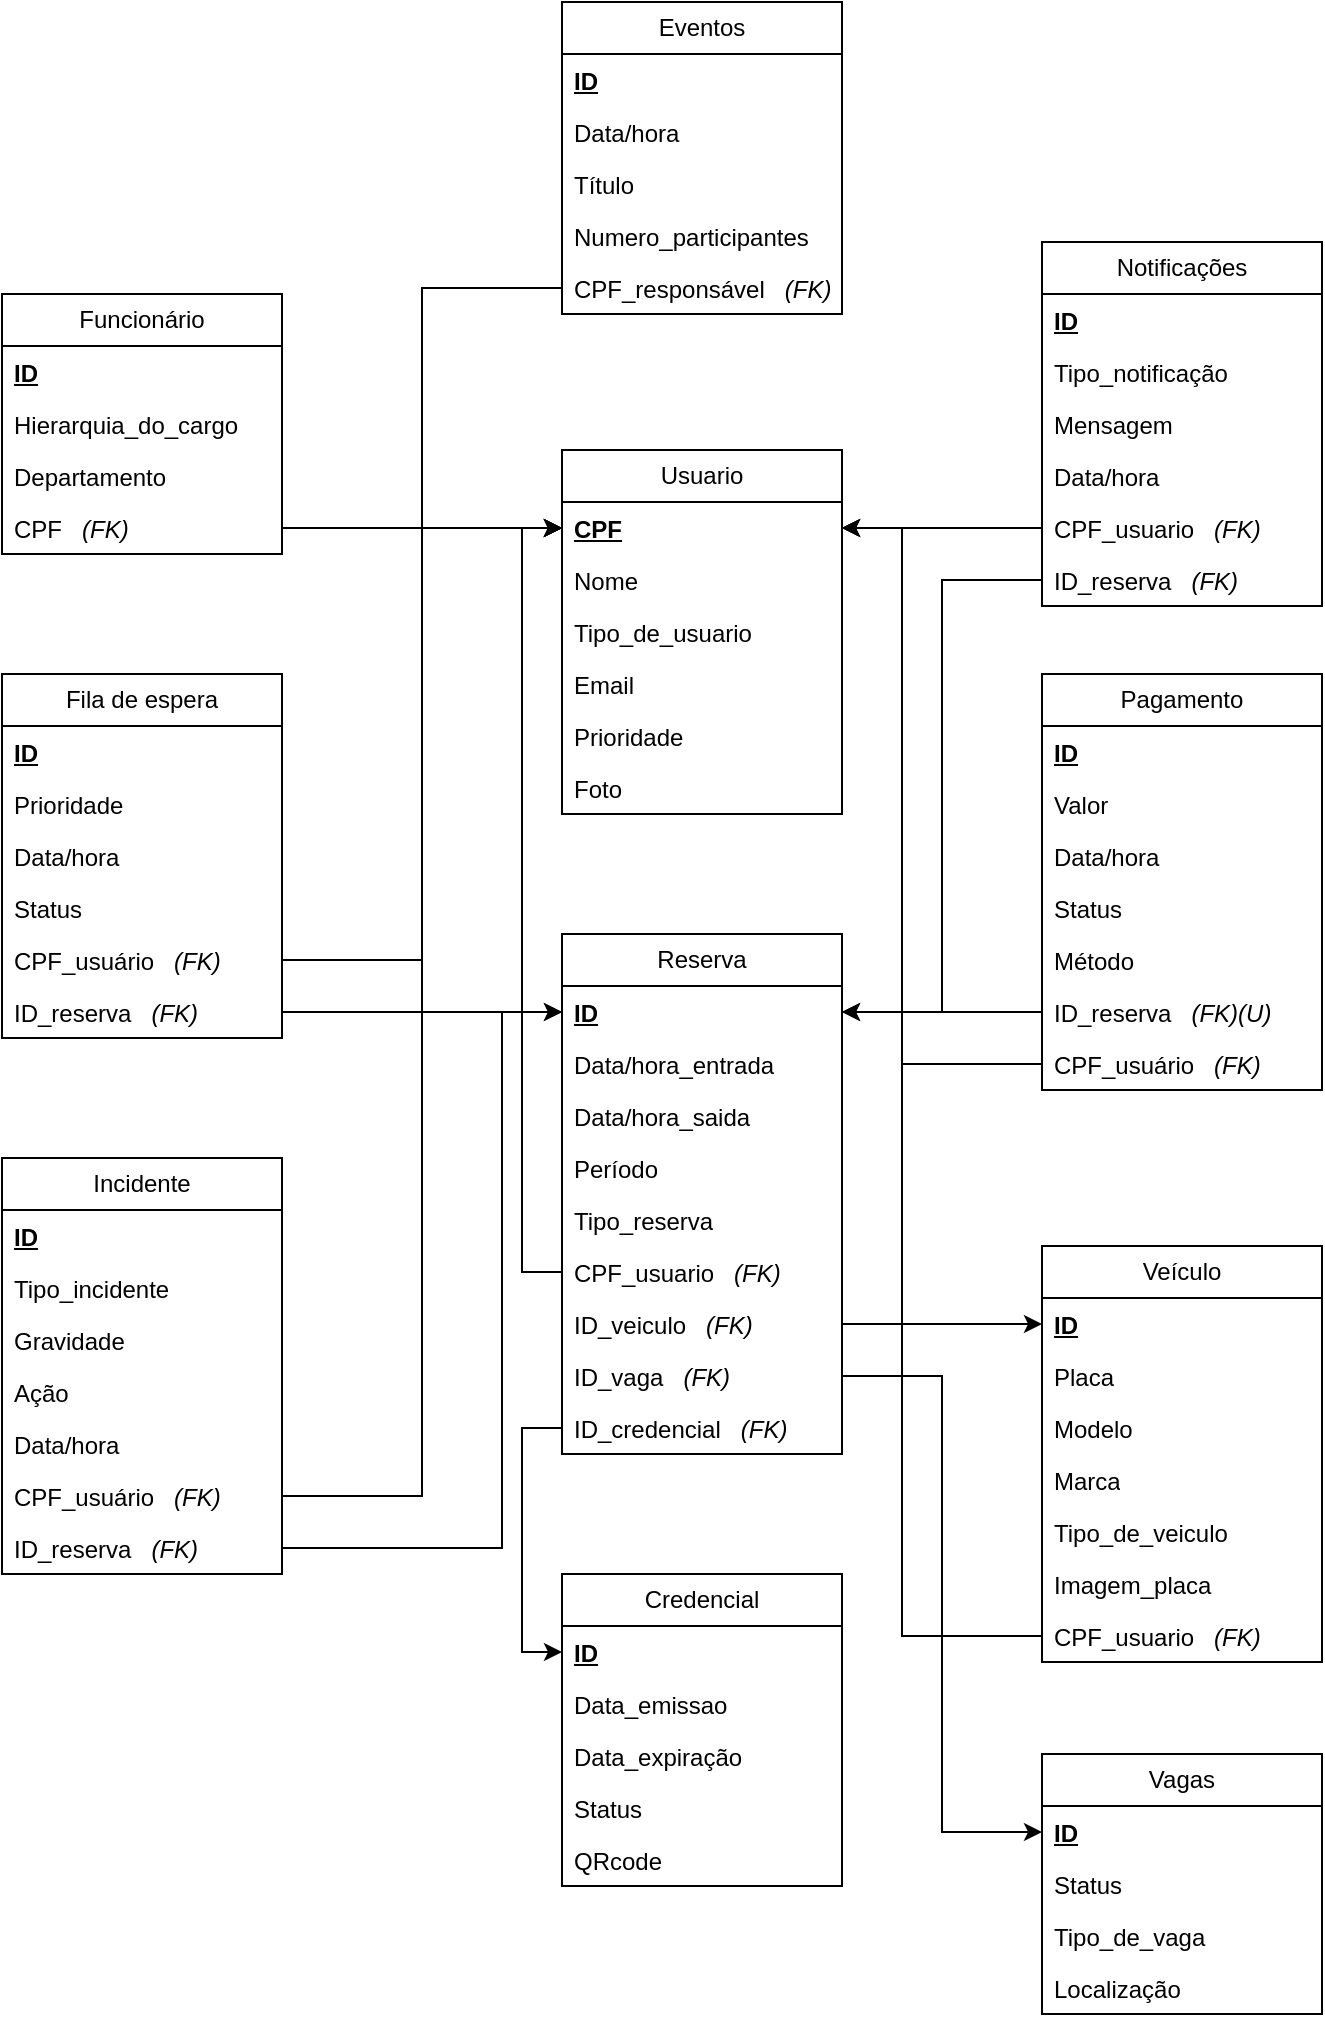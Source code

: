 <mxfile version="27.0.2">
  <diagram name="Page-1" id="e7e014a7-5840-1c2e-5031-d8a46d1fe8dd">
    <mxGraphModel dx="703" dy="776" grid="1" gridSize="10" guides="1" tooltips="1" connect="1" arrows="1" fold="1" page="1" pageScale="1" pageWidth="1169" pageHeight="826" background="none" math="0" shadow="0">
      <root>
        <mxCell id="0" />
        <mxCell id="1" parent="0" />
        <mxCell id="-W8Yc-sKx3KQ_jeNFnQ2-41" value="Funcionário" style="swimlane;fontStyle=0;childLayout=stackLayout;horizontal=1;startSize=26;fillColor=none;horizontalStack=0;resizeParent=1;resizeParentMax=0;resizeLast=0;collapsible=1;marginBottom=0;whiteSpace=wrap;html=1;" vertex="1" parent="1">
          <mxGeometry x="110" y="200" width="140" height="130" as="geometry" />
        </mxCell>
        <mxCell id="-W8Yc-sKx3KQ_jeNFnQ2-42" value="ID" style="text;strokeColor=none;fillColor=none;align=left;verticalAlign=top;spacingLeft=4;spacingRight=4;overflow=hidden;rotatable=0;points=[[0,0.5],[1,0.5]];portConstraint=eastwest;whiteSpace=wrap;html=1;fontStyle=5" vertex="1" parent="-W8Yc-sKx3KQ_jeNFnQ2-41">
          <mxGeometry y="26" width="140" height="26" as="geometry" />
        </mxCell>
        <mxCell id="-W8Yc-sKx3KQ_jeNFnQ2-43" value="Hierarquia_do_cargo" style="text;strokeColor=none;fillColor=none;align=left;verticalAlign=top;spacingLeft=4;spacingRight=4;overflow=hidden;rotatable=0;points=[[0,0.5],[1,0.5]];portConstraint=eastwest;whiteSpace=wrap;html=1;" vertex="1" parent="-W8Yc-sKx3KQ_jeNFnQ2-41">
          <mxGeometry y="52" width="140" height="26" as="geometry" />
        </mxCell>
        <mxCell id="-W8Yc-sKx3KQ_jeNFnQ2-44" value="Departamento" style="text;strokeColor=none;fillColor=none;align=left;verticalAlign=top;spacingLeft=4;spacingRight=4;overflow=hidden;rotatable=0;points=[[0,0.5],[1,0.5]];portConstraint=eastwest;whiteSpace=wrap;html=1;" vertex="1" parent="-W8Yc-sKx3KQ_jeNFnQ2-41">
          <mxGeometry y="78" width="140" height="26" as="geometry" />
        </mxCell>
        <mxCell id="-W8Yc-sKx3KQ_jeNFnQ2-61" value="CPF&amp;nbsp; &amp;nbsp;&lt;i&gt;(FK)&lt;/i&gt;" style="text;strokeColor=none;fillColor=none;align=left;verticalAlign=top;spacingLeft=4;spacingRight=4;overflow=hidden;rotatable=0;points=[[0,0.5],[1,0.5]];portConstraint=eastwest;whiteSpace=wrap;html=1;" vertex="1" parent="-W8Yc-sKx3KQ_jeNFnQ2-41">
          <mxGeometry y="104" width="140" height="26" as="geometry" />
        </mxCell>
        <mxCell id="-W8Yc-sKx3KQ_jeNFnQ2-45" value="Incidente" style="swimlane;fontStyle=0;childLayout=stackLayout;horizontal=1;startSize=26;fillColor=none;horizontalStack=0;resizeParent=1;resizeParentMax=0;resizeLast=0;collapsible=1;marginBottom=0;whiteSpace=wrap;html=1;" vertex="1" parent="1">
          <mxGeometry x="110" y="632" width="140" height="208" as="geometry" />
        </mxCell>
        <mxCell id="-W8Yc-sKx3KQ_jeNFnQ2-46" value="&lt;span style=&quot;font-weight: 700; text-decoration-line: underline;&quot;&gt;ID&lt;/span&gt;" style="text;strokeColor=none;fillColor=none;align=left;verticalAlign=top;spacingLeft=4;spacingRight=4;overflow=hidden;rotatable=0;points=[[0,0.5],[1,0.5]];portConstraint=eastwest;whiteSpace=wrap;html=1;" vertex="1" parent="-W8Yc-sKx3KQ_jeNFnQ2-45">
          <mxGeometry y="26" width="140" height="26" as="geometry" />
        </mxCell>
        <mxCell id="-W8Yc-sKx3KQ_jeNFnQ2-47" value="Tipo_incidente" style="text;strokeColor=none;fillColor=none;align=left;verticalAlign=top;spacingLeft=4;spacingRight=4;overflow=hidden;rotatable=0;points=[[0,0.5],[1,0.5]];portConstraint=eastwest;whiteSpace=wrap;html=1;" vertex="1" parent="-W8Yc-sKx3KQ_jeNFnQ2-45">
          <mxGeometry y="52" width="140" height="26" as="geometry" />
        </mxCell>
        <mxCell id="-W8Yc-sKx3KQ_jeNFnQ2-48" value="Gravidade" style="text;strokeColor=none;fillColor=none;align=left;verticalAlign=top;spacingLeft=4;spacingRight=4;overflow=hidden;rotatable=0;points=[[0,0.5],[1,0.5]];portConstraint=eastwest;whiteSpace=wrap;html=1;" vertex="1" parent="-W8Yc-sKx3KQ_jeNFnQ2-45">
          <mxGeometry y="78" width="140" height="26" as="geometry" />
        </mxCell>
        <mxCell id="-W8Yc-sKx3KQ_jeNFnQ2-63" value="Ação" style="text;strokeColor=none;fillColor=none;align=left;verticalAlign=top;spacingLeft=4;spacingRight=4;overflow=hidden;rotatable=0;points=[[0,0.5],[1,0.5]];portConstraint=eastwest;whiteSpace=wrap;html=1;" vertex="1" parent="-W8Yc-sKx3KQ_jeNFnQ2-45">
          <mxGeometry y="104" width="140" height="26" as="geometry" />
        </mxCell>
        <mxCell id="-W8Yc-sKx3KQ_jeNFnQ2-64" value="Data/hora" style="text;strokeColor=none;fillColor=none;align=left;verticalAlign=top;spacingLeft=4;spacingRight=4;overflow=hidden;rotatable=0;points=[[0,0.5],[1,0.5]];portConstraint=eastwest;whiteSpace=wrap;html=1;" vertex="1" parent="-W8Yc-sKx3KQ_jeNFnQ2-45">
          <mxGeometry y="130" width="140" height="26" as="geometry" />
        </mxCell>
        <mxCell id="-W8Yc-sKx3KQ_jeNFnQ2-65" value="CPF_usuário&amp;nbsp; &amp;nbsp;&lt;i&gt;(FK)&lt;/i&gt;" style="text;strokeColor=none;fillColor=none;align=left;verticalAlign=top;spacingLeft=4;spacingRight=4;overflow=hidden;rotatable=0;points=[[0,0.5],[1,0.5]];portConstraint=eastwest;whiteSpace=wrap;html=1;" vertex="1" parent="-W8Yc-sKx3KQ_jeNFnQ2-45">
          <mxGeometry y="156" width="140" height="26" as="geometry" />
        </mxCell>
        <mxCell id="-W8Yc-sKx3KQ_jeNFnQ2-66" value="ID_reserva&amp;nbsp; &amp;nbsp;&lt;i&gt;(FK)&lt;/i&gt;" style="text;strokeColor=none;fillColor=none;align=left;verticalAlign=top;spacingLeft=4;spacingRight=4;overflow=hidden;rotatable=0;points=[[0,0.5],[1,0.5]];portConstraint=eastwest;whiteSpace=wrap;html=1;" vertex="1" parent="-W8Yc-sKx3KQ_jeNFnQ2-45">
          <mxGeometry y="182" width="140" height="26" as="geometry" />
        </mxCell>
        <mxCell id="-W8Yc-sKx3KQ_jeNFnQ2-49" value="Fila de espera" style="swimlane;fontStyle=0;childLayout=stackLayout;horizontal=1;startSize=26;fillColor=none;horizontalStack=0;resizeParent=1;resizeParentMax=0;resizeLast=0;collapsible=1;marginBottom=0;whiteSpace=wrap;html=1;" vertex="1" parent="1">
          <mxGeometry x="110" y="390" width="140" height="182" as="geometry" />
        </mxCell>
        <mxCell id="-W8Yc-sKx3KQ_jeNFnQ2-50" value="&lt;span style=&quot;font-weight: 700; text-decoration-line: underline;&quot;&gt;ID&lt;/span&gt;" style="text;strokeColor=none;fillColor=none;align=left;verticalAlign=top;spacingLeft=4;spacingRight=4;overflow=hidden;rotatable=0;points=[[0,0.5],[1,0.5]];portConstraint=eastwest;whiteSpace=wrap;html=1;" vertex="1" parent="-W8Yc-sKx3KQ_jeNFnQ2-49">
          <mxGeometry y="26" width="140" height="26" as="geometry" />
        </mxCell>
        <mxCell id="-W8Yc-sKx3KQ_jeNFnQ2-58" value="Prioridade" style="text;strokeColor=none;fillColor=none;align=left;verticalAlign=top;spacingLeft=4;spacingRight=4;overflow=hidden;rotatable=0;points=[[0,0.5],[1,0.5]];portConstraint=eastwest;whiteSpace=wrap;html=1;" vertex="1" parent="-W8Yc-sKx3KQ_jeNFnQ2-49">
          <mxGeometry y="52" width="140" height="26" as="geometry" />
        </mxCell>
        <mxCell id="-W8Yc-sKx3KQ_jeNFnQ2-51" value="Data/hora" style="text;strokeColor=none;fillColor=none;align=left;verticalAlign=top;spacingLeft=4;spacingRight=4;overflow=hidden;rotatable=0;points=[[0,0.5],[1,0.5]];portConstraint=eastwest;whiteSpace=wrap;html=1;" vertex="1" parent="-W8Yc-sKx3KQ_jeNFnQ2-49">
          <mxGeometry y="78" width="140" height="26" as="geometry" />
        </mxCell>
        <mxCell id="-W8Yc-sKx3KQ_jeNFnQ2-59" value="Status" style="text;strokeColor=none;fillColor=none;align=left;verticalAlign=top;spacingLeft=4;spacingRight=4;overflow=hidden;rotatable=0;points=[[0,0.5],[1,0.5]];portConstraint=eastwest;whiteSpace=wrap;html=1;" vertex="1" parent="-W8Yc-sKx3KQ_jeNFnQ2-49">
          <mxGeometry y="104" width="140" height="26" as="geometry" />
        </mxCell>
        <mxCell id="-W8Yc-sKx3KQ_jeNFnQ2-52" value="CPF_usuário&amp;nbsp; &amp;nbsp;&lt;i&gt;(FK)&lt;/i&gt;" style="text;strokeColor=none;fillColor=none;align=left;verticalAlign=top;spacingLeft=4;spacingRight=4;overflow=hidden;rotatable=0;points=[[0,0.5],[1,0.5]];portConstraint=eastwest;whiteSpace=wrap;html=1;" vertex="1" parent="-W8Yc-sKx3KQ_jeNFnQ2-49">
          <mxGeometry y="130" width="140" height="26" as="geometry" />
        </mxCell>
        <mxCell id="-W8Yc-sKx3KQ_jeNFnQ2-57" value="ID_reserva&amp;nbsp; &amp;nbsp;&lt;i&gt;(FK)&lt;/i&gt;" style="text;strokeColor=none;fillColor=none;align=left;verticalAlign=top;spacingLeft=4;spacingRight=4;overflow=hidden;rotatable=0;points=[[0,0.5],[1,0.5]];portConstraint=eastwest;whiteSpace=wrap;html=1;" vertex="1" parent="-W8Yc-sKx3KQ_jeNFnQ2-49">
          <mxGeometry y="156" width="140" height="26" as="geometry" />
        </mxCell>
        <mxCell id="-W8Yc-sKx3KQ_jeNFnQ2-70" value="Eventos" style="swimlane;fontStyle=0;childLayout=stackLayout;horizontal=1;startSize=26;fillColor=none;horizontalStack=0;resizeParent=1;resizeParentMax=0;resizeLast=0;collapsible=1;marginBottom=0;whiteSpace=wrap;html=1;" vertex="1" parent="1">
          <mxGeometry x="390" y="54" width="140" height="156" as="geometry" />
        </mxCell>
        <mxCell id="-W8Yc-sKx3KQ_jeNFnQ2-71" value="&lt;span style=&quot;font-weight: 700; text-decoration-line: underline;&quot;&gt;ID&lt;/span&gt;" style="text;strokeColor=none;fillColor=none;align=left;verticalAlign=top;spacingLeft=4;spacingRight=4;overflow=hidden;rotatable=0;points=[[0,0.5],[1,0.5]];portConstraint=eastwest;whiteSpace=wrap;html=1;" vertex="1" parent="-W8Yc-sKx3KQ_jeNFnQ2-70">
          <mxGeometry y="26" width="140" height="26" as="geometry" />
        </mxCell>
        <mxCell id="-W8Yc-sKx3KQ_jeNFnQ2-72" value="Data/hora" style="text;strokeColor=none;fillColor=none;align=left;verticalAlign=top;spacingLeft=4;spacingRight=4;overflow=hidden;rotatable=0;points=[[0,0.5],[1,0.5]];portConstraint=eastwest;whiteSpace=wrap;html=1;" vertex="1" parent="-W8Yc-sKx3KQ_jeNFnQ2-70">
          <mxGeometry y="52" width="140" height="26" as="geometry" />
        </mxCell>
        <mxCell id="-W8Yc-sKx3KQ_jeNFnQ2-73" value="Título" style="text;strokeColor=none;fillColor=none;align=left;verticalAlign=top;spacingLeft=4;spacingRight=4;overflow=hidden;rotatable=0;points=[[0,0.5],[1,0.5]];portConstraint=eastwest;whiteSpace=wrap;html=1;" vertex="1" parent="-W8Yc-sKx3KQ_jeNFnQ2-70">
          <mxGeometry y="78" width="140" height="26" as="geometry" />
        </mxCell>
        <mxCell id="-W8Yc-sKx3KQ_jeNFnQ2-102" value="Numero_participantes" style="text;strokeColor=none;fillColor=none;align=left;verticalAlign=top;spacingLeft=4;spacingRight=4;overflow=hidden;rotatable=0;points=[[0,0.5],[1,0.5]];portConstraint=eastwest;whiteSpace=wrap;html=1;" vertex="1" parent="-W8Yc-sKx3KQ_jeNFnQ2-70">
          <mxGeometry y="104" width="140" height="26" as="geometry" />
        </mxCell>
        <mxCell id="-W8Yc-sKx3KQ_jeNFnQ2-103" value="CPF_responsável&amp;nbsp; &amp;nbsp;&lt;i&gt;(FK)&lt;/i&gt;" style="text;strokeColor=none;fillColor=none;align=left;verticalAlign=top;spacingLeft=4;spacingRight=4;overflow=hidden;rotatable=0;points=[[0,0.5],[1,0.5]];portConstraint=eastwest;whiteSpace=wrap;html=1;" vertex="1" parent="-W8Yc-sKx3KQ_jeNFnQ2-70">
          <mxGeometry y="130" width="140" height="26" as="geometry" />
        </mxCell>
        <mxCell id="-W8Yc-sKx3KQ_jeNFnQ2-74" value="Usuario" style="swimlane;fontStyle=0;childLayout=stackLayout;horizontal=1;startSize=26;fillColor=none;horizontalStack=0;resizeParent=1;resizeParentMax=0;resizeLast=0;collapsible=1;marginBottom=0;whiteSpace=wrap;html=1;" vertex="1" parent="1">
          <mxGeometry x="390" y="278" width="140" height="182" as="geometry" />
        </mxCell>
        <mxCell id="-W8Yc-sKx3KQ_jeNFnQ2-75" value="&lt;b&gt;&lt;u&gt;CPF&lt;/u&gt;&lt;/b&gt;" style="text;strokeColor=none;fillColor=none;align=left;verticalAlign=top;spacingLeft=4;spacingRight=4;overflow=hidden;rotatable=0;points=[[0,0.5],[1,0.5]];portConstraint=eastwest;whiteSpace=wrap;html=1;" vertex="1" parent="-W8Yc-sKx3KQ_jeNFnQ2-74">
          <mxGeometry y="26" width="140" height="26" as="geometry" />
        </mxCell>
        <mxCell id="-W8Yc-sKx3KQ_jeNFnQ2-76" value="Nome" style="text;strokeColor=none;fillColor=none;align=left;verticalAlign=top;spacingLeft=4;spacingRight=4;overflow=hidden;rotatable=0;points=[[0,0.5],[1,0.5]];portConstraint=eastwest;whiteSpace=wrap;html=1;" vertex="1" parent="-W8Yc-sKx3KQ_jeNFnQ2-74">
          <mxGeometry y="52" width="140" height="26" as="geometry" />
        </mxCell>
        <mxCell id="-W8Yc-sKx3KQ_jeNFnQ2-77" value="Tipo_de_usuario" style="text;strokeColor=none;fillColor=none;align=left;verticalAlign=top;spacingLeft=4;spacingRight=4;overflow=hidden;rotatable=0;points=[[0,0.5],[1,0.5]];portConstraint=eastwest;whiteSpace=wrap;html=1;" vertex="1" parent="-W8Yc-sKx3KQ_jeNFnQ2-74">
          <mxGeometry y="78" width="140" height="26" as="geometry" />
        </mxCell>
        <mxCell id="-W8Yc-sKx3KQ_jeNFnQ2-104" value="Email" style="text;strokeColor=none;fillColor=none;align=left;verticalAlign=top;spacingLeft=4;spacingRight=4;overflow=hidden;rotatable=0;points=[[0,0.5],[1,0.5]];portConstraint=eastwest;whiteSpace=wrap;html=1;" vertex="1" parent="-W8Yc-sKx3KQ_jeNFnQ2-74">
          <mxGeometry y="104" width="140" height="26" as="geometry" />
        </mxCell>
        <mxCell id="-W8Yc-sKx3KQ_jeNFnQ2-105" value="Prioridade" style="text;strokeColor=none;fillColor=none;align=left;verticalAlign=top;spacingLeft=4;spacingRight=4;overflow=hidden;rotatable=0;points=[[0,0.5],[1,0.5]];portConstraint=eastwest;whiteSpace=wrap;html=1;" vertex="1" parent="-W8Yc-sKx3KQ_jeNFnQ2-74">
          <mxGeometry y="130" width="140" height="26" as="geometry" />
        </mxCell>
        <mxCell id="-W8Yc-sKx3KQ_jeNFnQ2-106" value="Foto" style="text;strokeColor=none;fillColor=none;align=left;verticalAlign=top;spacingLeft=4;spacingRight=4;overflow=hidden;rotatable=0;points=[[0,0.5],[1,0.5]];portConstraint=eastwest;whiteSpace=wrap;html=1;" vertex="1" parent="-W8Yc-sKx3KQ_jeNFnQ2-74">
          <mxGeometry y="156" width="140" height="26" as="geometry" />
        </mxCell>
        <mxCell id="-W8Yc-sKx3KQ_jeNFnQ2-78" value="Reserva" style="swimlane;fontStyle=0;childLayout=stackLayout;horizontal=1;startSize=26;fillColor=none;horizontalStack=0;resizeParent=1;resizeParentMax=0;resizeLast=0;collapsible=1;marginBottom=0;whiteSpace=wrap;html=1;" vertex="1" parent="1">
          <mxGeometry x="390" y="520" width="140" height="260" as="geometry" />
        </mxCell>
        <mxCell id="-W8Yc-sKx3KQ_jeNFnQ2-79" value="&lt;span style=&quot;font-weight: 700; text-decoration-line: underline;&quot;&gt;ID&lt;/span&gt;" style="text;strokeColor=none;fillColor=none;align=left;verticalAlign=top;spacingLeft=4;spacingRight=4;overflow=hidden;rotatable=0;points=[[0,0.5],[1,0.5]];portConstraint=eastwest;whiteSpace=wrap;html=1;" vertex="1" parent="-W8Yc-sKx3KQ_jeNFnQ2-78">
          <mxGeometry y="26" width="140" height="26" as="geometry" />
        </mxCell>
        <mxCell id="-W8Yc-sKx3KQ_jeNFnQ2-80" value="Data/hora_entrada" style="text;strokeColor=none;fillColor=none;align=left;verticalAlign=top;spacingLeft=4;spacingRight=4;overflow=hidden;rotatable=0;points=[[0,0.5],[1,0.5]];portConstraint=eastwest;whiteSpace=wrap;html=1;" vertex="1" parent="-W8Yc-sKx3KQ_jeNFnQ2-78">
          <mxGeometry y="52" width="140" height="26" as="geometry" />
        </mxCell>
        <mxCell id="-W8Yc-sKx3KQ_jeNFnQ2-81" value="Data/hora_saida" style="text;strokeColor=none;fillColor=none;align=left;verticalAlign=top;spacingLeft=4;spacingRight=4;overflow=hidden;rotatable=0;points=[[0,0.5],[1,0.5]];portConstraint=eastwest;whiteSpace=wrap;html=1;" vertex="1" parent="-W8Yc-sKx3KQ_jeNFnQ2-78">
          <mxGeometry y="78" width="140" height="26" as="geometry" />
        </mxCell>
        <mxCell id="-W8Yc-sKx3KQ_jeNFnQ2-107" value="Período" style="text;strokeColor=none;fillColor=none;align=left;verticalAlign=top;spacingLeft=4;spacingRight=4;overflow=hidden;rotatable=0;points=[[0,0.5],[1,0.5]];portConstraint=eastwest;whiteSpace=wrap;html=1;" vertex="1" parent="-W8Yc-sKx3KQ_jeNFnQ2-78">
          <mxGeometry y="104" width="140" height="26" as="geometry" />
        </mxCell>
        <mxCell id="-W8Yc-sKx3KQ_jeNFnQ2-108" value="Tipo_reserva" style="text;strokeColor=none;fillColor=none;align=left;verticalAlign=top;spacingLeft=4;spacingRight=4;overflow=hidden;rotatable=0;points=[[0,0.5],[1,0.5]];portConstraint=eastwest;whiteSpace=wrap;html=1;" vertex="1" parent="-W8Yc-sKx3KQ_jeNFnQ2-78">
          <mxGeometry y="130" width="140" height="26" as="geometry" />
        </mxCell>
        <mxCell id="-W8Yc-sKx3KQ_jeNFnQ2-112" value="CPF_usuario&amp;nbsp; &amp;nbsp;&lt;i&gt;(FK)&lt;/i&gt;" style="text;strokeColor=none;fillColor=none;align=left;verticalAlign=top;spacingLeft=4;spacingRight=4;overflow=hidden;rotatable=0;points=[[0,0.5],[1,0.5]];portConstraint=eastwest;whiteSpace=wrap;html=1;" vertex="1" parent="-W8Yc-sKx3KQ_jeNFnQ2-78">
          <mxGeometry y="156" width="140" height="26" as="geometry" />
        </mxCell>
        <mxCell id="-W8Yc-sKx3KQ_jeNFnQ2-111" value="ID_veiculo&amp;nbsp; &amp;nbsp;&lt;i&gt;(FK)&lt;/i&gt;" style="text;strokeColor=none;fillColor=none;align=left;verticalAlign=top;spacingLeft=4;spacingRight=4;overflow=hidden;rotatable=0;points=[[0,0.5],[1,0.5]];portConstraint=eastwest;whiteSpace=wrap;html=1;" vertex="1" parent="-W8Yc-sKx3KQ_jeNFnQ2-78">
          <mxGeometry y="182" width="140" height="26" as="geometry" />
        </mxCell>
        <mxCell id="-W8Yc-sKx3KQ_jeNFnQ2-110" value="ID_vaga&amp;nbsp; &amp;nbsp;&lt;i&gt;(FK)&lt;/i&gt;" style="text;strokeColor=none;fillColor=none;align=left;verticalAlign=top;spacingLeft=4;spacingRight=4;overflow=hidden;rotatable=0;points=[[0,0.5],[1,0.5]];portConstraint=eastwest;whiteSpace=wrap;html=1;" vertex="1" parent="-W8Yc-sKx3KQ_jeNFnQ2-78">
          <mxGeometry y="208" width="140" height="26" as="geometry" />
        </mxCell>
        <mxCell id="-W8Yc-sKx3KQ_jeNFnQ2-109" value="ID_credencial&amp;nbsp; &amp;nbsp;&lt;i&gt;(FK)&lt;/i&gt;" style="text;strokeColor=none;fillColor=none;align=left;verticalAlign=top;spacingLeft=4;spacingRight=4;overflow=hidden;rotatable=0;points=[[0,0.5],[1,0.5]];portConstraint=eastwest;whiteSpace=wrap;html=1;" vertex="1" parent="-W8Yc-sKx3KQ_jeNFnQ2-78">
          <mxGeometry y="234" width="140" height="26" as="geometry" />
        </mxCell>
        <mxCell id="-W8Yc-sKx3KQ_jeNFnQ2-82" value="Credencial" style="swimlane;fontStyle=0;childLayout=stackLayout;horizontal=1;startSize=26;fillColor=none;horizontalStack=0;resizeParent=1;resizeParentMax=0;resizeLast=0;collapsible=1;marginBottom=0;whiteSpace=wrap;html=1;" vertex="1" parent="1">
          <mxGeometry x="390" y="840" width="140" height="156" as="geometry" />
        </mxCell>
        <mxCell id="-W8Yc-sKx3KQ_jeNFnQ2-83" value="&lt;span style=&quot;font-weight: 700; text-decoration-line: underline;&quot;&gt;ID&lt;/span&gt;" style="text;strokeColor=none;fillColor=none;align=left;verticalAlign=top;spacingLeft=4;spacingRight=4;overflow=hidden;rotatable=0;points=[[0,0.5],[1,0.5]];portConstraint=eastwest;whiteSpace=wrap;html=1;" vertex="1" parent="-W8Yc-sKx3KQ_jeNFnQ2-82">
          <mxGeometry y="26" width="140" height="26" as="geometry" />
        </mxCell>
        <mxCell id="-W8Yc-sKx3KQ_jeNFnQ2-84" value="Data_emissao" style="text;strokeColor=none;fillColor=none;align=left;verticalAlign=top;spacingLeft=4;spacingRight=4;overflow=hidden;rotatable=0;points=[[0,0.5],[1,0.5]];portConstraint=eastwest;whiteSpace=wrap;html=1;" vertex="1" parent="-W8Yc-sKx3KQ_jeNFnQ2-82">
          <mxGeometry y="52" width="140" height="26" as="geometry" />
        </mxCell>
        <mxCell id="-W8Yc-sKx3KQ_jeNFnQ2-85" value="Data_expiração" style="text;strokeColor=none;fillColor=none;align=left;verticalAlign=top;spacingLeft=4;spacingRight=4;overflow=hidden;rotatable=0;points=[[0,0.5],[1,0.5]];portConstraint=eastwest;whiteSpace=wrap;html=1;" vertex="1" parent="-W8Yc-sKx3KQ_jeNFnQ2-82">
          <mxGeometry y="78" width="140" height="26" as="geometry" />
        </mxCell>
        <mxCell id="-W8Yc-sKx3KQ_jeNFnQ2-113" value="Status" style="text;strokeColor=none;fillColor=none;align=left;verticalAlign=top;spacingLeft=4;spacingRight=4;overflow=hidden;rotatable=0;points=[[0,0.5],[1,0.5]];portConstraint=eastwest;whiteSpace=wrap;html=1;" vertex="1" parent="-W8Yc-sKx3KQ_jeNFnQ2-82">
          <mxGeometry y="104" width="140" height="26" as="geometry" />
        </mxCell>
        <mxCell id="-W8Yc-sKx3KQ_jeNFnQ2-114" value="QRcode" style="text;strokeColor=none;fillColor=none;align=left;verticalAlign=top;spacingLeft=4;spacingRight=4;overflow=hidden;rotatable=0;points=[[0,0.5],[1,0.5]];portConstraint=eastwest;whiteSpace=wrap;html=1;" vertex="1" parent="-W8Yc-sKx3KQ_jeNFnQ2-82">
          <mxGeometry y="130" width="140" height="26" as="geometry" />
        </mxCell>
        <mxCell id="-W8Yc-sKx3KQ_jeNFnQ2-86" value="Notificações" style="swimlane;fontStyle=0;childLayout=stackLayout;horizontal=1;startSize=26;fillColor=none;horizontalStack=0;resizeParent=1;resizeParentMax=0;resizeLast=0;collapsible=1;marginBottom=0;whiteSpace=wrap;html=1;" vertex="1" parent="1">
          <mxGeometry x="630" y="174" width="140" height="182" as="geometry" />
        </mxCell>
        <mxCell id="-W8Yc-sKx3KQ_jeNFnQ2-87" value="&lt;span style=&quot;font-weight: 700; text-decoration-line: underline;&quot;&gt;ID&lt;/span&gt;" style="text;strokeColor=none;fillColor=none;align=left;verticalAlign=top;spacingLeft=4;spacingRight=4;overflow=hidden;rotatable=0;points=[[0,0.5],[1,0.5]];portConstraint=eastwest;whiteSpace=wrap;html=1;" vertex="1" parent="-W8Yc-sKx3KQ_jeNFnQ2-86">
          <mxGeometry y="26" width="140" height="26" as="geometry" />
        </mxCell>
        <mxCell id="-W8Yc-sKx3KQ_jeNFnQ2-88" value="Tipo_notificação" style="text;strokeColor=none;fillColor=none;align=left;verticalAlign=top;spacingLeft=4;spacingRight=4;overflow=hidden;rotatable=0;points=[[0,0.5],[1,0.5]];portConstraint=eastwest;whiteSpace=wrap;html=1;" vertex="1" parent="-W8Yc-sKx3KQ_jeNFnQ2-86">
          <mxGeometry y="52" width="140" height="26" as="geometry" />
        </mxCell>
        <mxCell id="-W8Yc-sKx3KQ_jeNFnQ2-89" value="Mensagem" style="text;strokeColor=none;fillColor=none;align=left;verticalAlign=top;spacingLeft=4;spacingRight=4;overflow=hidden;rotatable=0;points=[[0,0.5],[1,0.5]];portConstraint=eastwest;whiteSpace=wrap;html=1;" vertex="1" parent="-W8Yc-sKx3KQ_jeNFnQ2-86">
          <mxGeometry y="78" width="140" height="26" as="geometry" />
        </mxCell>
        <mxCell id="-W8Yc-sKx3KQ_jeNFnQ2-115" value="Data/hora" style="text;strokeColor=none;fillColor=none;align=left;verticalAlign=top;spacingLeft=4;spacingRight=4;overflow=hidden;rotatable=0;points=[[0,0.5],[1,0.5]];portConstraint=eastwest;whiteSpace=wrap;html=1;" vertex="1" parent="-W8Yc-sKx3KQ_jeNFnQ2-86">
          <mxGeometry y="104" width="140" height="26" as="geometry" />
        </mxCell>
        <mxCell id="-W8Yc-sKx3KQ_jeNFnQ2-116" value="CPF_usuario&amp;nbsp; &amp;nbsp;&lt;i&gt;(FK)&lt;/i&gt;" style="text;strokeColor=none;fillColor=none;align=left;verticalAlign=top;spacingLeft=4;spacingRight=4;overflow=hidden;rotatable=0;points=[[0,0.5],[1,0.5]];portConstraint=eastwest;whiteSpace=wrap;html=1;" vertex="1" parent="-W8Yc-sKx3KQ_jeNFnQ2-86">
          <mxGeometry y="130" width="140" height="26" as="geometry" />
        </mxCell>
        <mxCell id="-W8Yc-sKx3KQ_jeNFnQ2-117" value="ID_reserva&amp;nbsp; &amp;nbsp;&lt;i&gt;(FK)&lt;/i&gt;" style="text;strokeColor=none;fillColor=none;align=left;verticalAlign=top;spacingLeft=4;spacingRight=4;overflow=hidden;rotatable=0;points=[[0,0.5],[1,0.5]];portConstraint=eastwest;whiteSpace=wrap;html=1;" vertex="1" parent="-W8Yc-sKx3KQ_jeNFnQ2-86">
          <mxGeometry y="156" width="140" height="26" as="geometry" />
        </mxCell>
        <mxCell id="-W8Yc-sKx3KQ_jeNFnQ2-90" value="Pagamento" style="swimlane;fontStyle=0;childLayout=stackLayout;horizontal=1;startSize=26;fillColor=none;horizontalStack=0;resizeParent=1;resizeParentMax=0;resizeLast=0;collapsible=1;marginBottom=0;whiteSpace=wrap;html=1;" vertex="1" parent="1">
          <mxGeometry x="630" y="390" width="140" height="208" as="geometry" />
        </mxCell>
        <mxCell id="-W8Yc-sKx3KQ_jeNFnQ2-91" value="&lt;span style=&quot;font-weight: 700; text-decoration-line: underline;&quot;&gt;ID&lt;/span&gt;" style="text;strokeColor=none;fillColor=none;align=left;verticalAlign=top;spacingLeft=4;spacingRight=4;overflow=hidden;rotatable=0;points=[[0,0.5],[1,0.5]];portConstraint=eastwest;whiteSpace=wrap;html=1;" vertex="1" parent="-W8Yc-sKx3KQ_jeNFnQ2-90">
          <mxGeometry y="26" width="140" height="26" as="geometry" />
        </mxCell>
        <mxCell id="-W8Yc-sKx3KQ_jeNFnQ2-92" value="Valor" style="text;strokeColor=none;fillColor=none;align=left;verticalAlign=top;spacingLeft=4;spacingRight=4;overflow=hidden;rotatable=0;points=[[0,0.5],[1,0.5]];portConstraint=eastwest;whiteSpace=wrap;html=1;" vertex="1" parent="-W8Yc-sKx3KQ_jeNFnQ2-90">
          <mxGeometry y="52" width="140" height="26" as="geometry" />
        </mxCell>
        <mxCell id="-W8Yc-sKx3KQ_jeNFnQ2-93" value="Data/hora" style="text;strokeColor=none;fillColor=none;align=left;verticalAlign=top;spacingLeft=4;spacingRight=4;overflow=hidden;rotatable=0;points=[[0,0.5],[1,0.5]];portConstraint=eastwest;whiteSpace=wrap;html=1;" vertex="1" parent="-W8Yc-sKx3KQ_jeNFnQ2-90">
          <mxGeometry y="78" width="140" height="26" as="geometry" />
        </mxCell>
        <mxCell id="-W8Yc-sKx3KQ_jeNFnQ2-118" value="Status" style="text;strokeColor=none;fillColor=none;align=left;verticalAlign=top;spacingLeft=4;spacingRight=4;overflow=hidden;rotatable=0;points=[[0,0.5],[1,0.5]];portConstraint=eastwest;whiteSpace=wrap;html=1;" vertex="1" parent="-W8Yc-sKx3KQ_jeNFnQ2-90">
          <mxGeometry y="104" width="140" height="26" as="geometry" />
        </mxCell>
        <mxCell id="-W8Yc-sKx3KQ_jeNFnQ2-121" value="Método" style="text;strokeColor=none;fillColor=none;align=left;verticalAlign=top;spacingLeft=4;spacingRight=4;overflow=hidden;rotatable=0;points=[[0,0.5],[1,0.5]];portConstraint=eastwest;whiteSpace=wrap;html=1;" vertex="1" parent="-W8Yc-sKx3KQ_jeNFnQ2-90">
          <mxGeometry y="130" width="140" height="26" as="geometry" />
        </mxCell>
        <mxCell id="-W8Yc-sKx3KQ_jeNFnQ2-120" value="ID_reserva&amp;nbsp; &amp;nbsp;&lt;i&gt;(FK)(U)&lt;/i&gt;" style="text;strokeColor=none;fillColor=none;align=left;verticalAlign=top;spacingLeft=4;spacingRight=4;overflow=hidden;rotatable=0;points=[[0,0.5],[1,0.5]];portConstraint=eastwest;whiteSpace=wrap;html=1;" vertex="1" parent="-W8Yc-sKx3KQ_jeNFnQ2-90">
          <mxGeometry y="156" width="140" height="26" as="geometry" />
        </mxCell>
        <mxCell id="-W8Yc-sKx3KQ_jeNFnQ2-119" value="CPF_usuário&amp;nbsp; &amp;nbsp;&lt;i&gt;(FK)&lt;/i&gt;" style="text;strokeColor=none;fillColor=none;align=left;verticalAlign=top;spacingLeft=4;spacingRight=4;overflow=hidden;rotatable=0;points=[[0,0.5],[1,0.5]];portConstraint=eastwest;whiteSpace=wrap;html=1;" vertex="1" parent="-W8Yc-sKx3KQ_jeNFnQ2-90">
          <mxGeometry y="182" width="140" height="26" as="geometry" />
        </mxCell>
        <mxCell id="-W8Yc-sKx3KQ_jeNFnQ2-94" value="Veículo" style="swimlane;fontStyle=0;childLayout=stackLayout;horizontal=1;startSize=26;fillColor=none;horizontalStack=0;resizeParent=1;resizeParentMax=0;resizeLast=0;collapsible=1;marginBottom=0;whiteSpace=wrap;html=1;" vertex="1" parent="1">
          <mxGeometry x="630" y="676" width="140" height="208" as="geometry" />
        </mxCell>
        <mxCell id="-W8Yc-sKx3KQ_jeNFnQ2-95" value="&lt;span style=&quot;font-weight: 700; text-decoration-line: underline;&quot;&gt;ID&lt;/span&gt;" style="text;strokeColor=none;fillColor=none;align=left;verticalAlign=top;spacingLeft=4;spacingRight=4;overflow=hidden;rotatable=0;points=[[0,0.5],[1,0.5]];portConstraint=eastwest;whiteSpace=wrap;html=1;" vertex="1" parent="-W8Yc-sKx3KQ_jeNFnQ2-94">
          <mxGeometry y="26" width="140" height="26" as="geometry" />
        </mxCell>
        <mxCell id="-W8Yc-sKx3KQ_jeNFnQ2-96" value="Placa" style="text;strokeColor=none;fillColor=none;align=left;verticalAlign=top;spacingLeft=4;spacingRight=4;overflow=hidden;rotatable=0;points=[[0,0.5],[1,0.5]];portConstraint=eastwest;whiteSpace=wrap;html=1;" vertex="1" parent="-W8Yc-sKx3KQ_jeNFnQ2-94">
          <mxGeometry y="52" width="140" height="26" as="geometry" />
        </mxCell>
        <mxCell id="-W8Yc-sKx3KQ_jeNFnQ2-97" value="Modelo" style="text;strokeColor=none;fillColor=none;align=left;verticalAlign=top;spacingLeft=4;spacingRight=4;overflow=hidden;rotatable=0;points=[[0,0.5],[1,0.5]];portConstraint=eastwest;whiteSpace=wrap;html=1;" vertex="1" parent="-W8Yc-sKx3KQ_jeNFnQ2-94">
          <mxGeometry y="78" width="140" height="26" as="geometry" />
        </mxCell>
        <mxCell id="-W8Yc-sKx3KQ_jeNFnQ2-122" value="Marca" style="text;strokeColor=none;fillColor=none;align=left;verticalAlign=top;spacingLeft=4;spacingRight=4;overflow=hidden;rotatable=0;points=[[0,0.5],[1,0.5]];portConstraint=eastwest;whiteSpace=wrap;html=1;" vertex="1" parent="-W8Yc-sKx3KQ_jeNFnQ2-94">
          <mxGeometry y="104" width="140" height="26" as="geometry" />
        </mxCell>
        <mxCell id="-W8Yc-sKx3KQ_jeNFnQ2-124" value="Tipo_de_veiculo" style="text;strokeColor=none;fillColor=none;align=left;verticalAlign=top;spacingLeft=4;spacingRight=4;overflow=hidden;rotatable=0;points=[[0,0.5],[1,0.5]];portConstraint=eastwest;whiteSpace=wrap;html=1;" vertex="1" parent="-W8Yc-sKx3KQ_jeNFnQ2-94">
          <mxGeometry y="130" width="140" height="26" as="geometry" />
        </mxCell>
        <mxCell id="-W8Yc-sKx3KQ_jeNFnQ2-125" value="Imagem_placa" style="text;strokeColor=none;fillColor=none;align=left;verticalAlign=top;spacingLeft=4;spacingRight=4;overflow=hidden;rotatable=0;points=[[0,0.5],[1,0.5]];portConstraint=eastwest;whiteSpace=wrap;html=1;" vertex="1" parent="-W8Yc-sKx3KQ_jeNFnQ2-94">
          <mxGeometry y="156" width="140" height="26" as="geometry" />
        </mxCell>
        <mxCell id="-W8Yc-sKx3KQ_jeNFnQ2-123" value="CPF_usuario&amp;nbsp; &amp;nbsp;&lt;i&gt;(FK)&lt;/i&gt;" style="text;strokeColor=none;fillColor=none;align=left;verticalAlign=top;spacingLeft=4;spacingRight=4;overflow=hidden;rotatable=0;points=[[0,0.5],[1,0.5]];portConstraint=eastwest;whiteSpace=wrap;html=1;" vertex="1" parent="-W8Yc-sKx3KQ_jeNFnQ2-94">
          <mxGeometry y="182" width="140" height="26" as="geometry" />
        </mxCell>
        <mxCell id="-W8Yc-sKx3KQ_jeNFnQ2-98" value="Vagas" style="swimlane;fontStyle=0;childLayout=stackLayout;horizontal=1;startSize=26;fillColor=none;horizontalStack=0;resizeParent=1;resizeParentMax=0;resizeLast=0;collapsible=1;marginBottom=0;whiteSpace=wrap;html=1;" vertex="1" parent="1">
          <mxGeometry x="630" y="930" width="140" height="130" as="geometry" />
        </mxCell>
        <mxCell id="-W8Yc-sKx3KQ_jeNFnQ2-99" value="&lt;span style=&quot;font-weight: 700; text-decoration-line: underline;&quot;&gt;ID&lt;/span&gt;" style="text;strokeColor=none;fillColor=none;align=left;verticalAlign=top;spacingLeft=4;spacingRight=4;overflow=hidden;rotatable=0;points=[[0,0.5],[1,0.5]];portConstraint=eastwest;whiteSpace=wrap;html=1;" vertex="1" parent="-W8Yc-sKx3KQ_jeNFnQ2-98">
          <mxGeometry y="26" width="140" height="26" as="geometry" />
        </mxCell>
        <mxCell id="-W8Yc-sKx3KQ_jeNFnQ2-100" value="Status" style="text;strokeColor=none;fillColor=none;align=left;verticalAlign=top;spacingLeft=4;spacingRight=4;overflow=hidden;rotatable=0;points=[[0,0.5],[1,0.5]];portConstraint=eastwest;whiteSpace=wrap;html=1;" vertex="1" parent="-W8Yc-sKx3KQ_jeNFnQ2-98">
          <mxGeometry y="52" width="140" height="26" as="geometry" />
        </mxCell>
        <mxCell id="-W8Yc-sKx3KQ_jeNFnQ2-101" value="Tipo_de_vaga" style="text;strokeColor=none;fillColor=none;align=left;verticalAlign=top;spacingLeft=4;spacingRight=4;overflow=hidden;rotatable=0;points=[[0,0.5],[1,0.5]];portConstraint=eastwest;whiteSpace=wrap;html=1;" vertex="1" parent="-W8Yc-sKx3KQ_jeNFnQ2-98">
          <mxGeometry y="78" width="140" height="26" as="geometry" />
        </mxCell>
        <mxCell id="-W8Yc-sKx3KQ_jeNFnQ2-126" value="Localização" style="text;strokeColor=none;fillColor=none;align=left;verticalAlign=top;spacingLeft=4;spacingRight=4;overflow=hidden;rotatable=0;points=[[0,0.5],[1,0.5]];portConstraint=eastwest;whiteSpace=wrap;html=1;" vertex="1" parent="-W8Yc-sKx3KQ_jeNFnQ2-98">
          <mxGeometry y="104" width="140" height="26" as="geometry" />
        </mxCell>
        <mxCell id="-W8Yc-sKx3KQ_jeNFnQ2-127" style="edgeStyle=orthogonalEdgeStyle;rounded=0;orthogonalLoop=1;jettySize=auto;html=1;exitX=1;exitY=0.5;exitDx=0;exitDy=0;entryX=0;entryY=0.5;entryDx=0;entryDy=0;" edge="1" parent="1" source="-W8Yc-sKx3KQ_jeNFnQ2-61" target="-W8Yc-sKx3KQ_jeNFnQ2-75">
          <mxGeometry relative="1" as="geometry" />
        </mxCell>
        <mxCell id="-W8Yc-sKx3KQ_jeNFnQ2-128" style="edgeStyle=orthogonalEdgeStyle;rounded=0;orthogonalLoop=1;jettySize=auto;html=1;exitX=1;exitY=0.5;exitDx=0;exitDy=0;entryX=0;entryY=0.5;entryDx=0;entryDy=0;" edge="1" parent="1" source="-W8Yc-sKx3KQ_jeNFnQ2-52" target="-W8Yc-sKx3KQ_jeNFnQ2-75">
          <mxGeometry relative="1" as="geometry" />
        </mxCell>
        <mxCell id="-W8Yc-sKx3KQ_jeNFnQ2-129" style="edgeStyle=orthogonalEdgeStyle;rounded=0;orthogonalLoop=1;jettySize=auto;html=1;exitX=1;exitY=0.5;exitDx=0;exitDy=0;entryX=0;entryY=0.5;entryDx=0;entryDy=0;" edge="1" parent="1" source="-W8Yc-sKx3KQ_jeNFnQ2-57" target="-W8Yc-sKx3KQ_jeNFnQ2-79">
          <mxGeometry relative="1" as="geometry" />
        </mxCell>
        <mxCell id="-W8Yc-sKx3KQ_jeNFnQ2-130" style="edgeStyle=orthogonalEdgeStyle;rounded=0;orthogonalLoop=1;jettySize=auto;html=1;exitX=1;exitY=0.5;exitDx=0;exitDy=0;entryX=0;entryY=0.5;entryDx=0;entryDy=0;" edge="1" parent="1" source="-W8Yc-sKx3KQ_jeNFnQ2-65" target="-W8Yc-sKx3KQ_jeNFnQ2-75">
          <mxGeometry relative="1" as="geometry" />
        </mxCell>
        <mxCell id="-W8Yc-sKx3KQ_jeNFnQ2-131" style="edgeStyle=orthogonalEdgeStyle;rounded=0;orthogonalLoop=1;jettySize=auto;html=1;exitX=1;exitY=0.5;exitDx=0;exitDy=0;entryX=0;entryY=0.5;entryDx=0;entryDy=0;" edge="1" parent="1" source="-W8Yc-sKx3KQ_jeNFnQ2-66" target="-W8Yc-sKx3KQ_jeNFnQ2-79">
          <mxGeometry relative="1" as="geometry">
            <Array as="points">
              <mxPoint x="360" y="827" />
              <mxPoint x="360" y="559" />
            </Array>
          </mxGeometry>
        </mxCell>
        <mxCell id="-W8Yc-sKx3KQ_jeNFnQ2-132" style="edgeStyle=orthogonalEdgeStyle;rounded=0;orthogonalLoop=1;jettySize=auto;html=1;exitX=0;exitY=0.5;exitDx=0;exitDy=0;entryX=0;entryY=0.5;entryDx=0;entryDy=0;" edge="1" parent="1" source="-W8Yc-sKx3KQ_jeNFnQ2-103" target="-W8Yc-sKx3KQ_jeNFnQ2-75">
          <mxGeometry relative="1" as="geometry">
            <Array as="points">
              <mxPoint x="320" y="197" />
              <mxPoint x="320" y="317" />
            </Array>
          </mxGeometry>
        </mxCell>
        <mxCell id="-W8Yc-sKx3KQ_jeNFnQ2-133" style="edgeStyle=orthogonalEdgeStyle;rounded=0;orthogonalLoop=1;jettySize=auto;html=1;exitX=0;exitY=0.5;exitDx=0;exitDy=0;entryX=0;entryY=0.5;entryDx=0;entryDy=0;" edge="1" parent="1" source="-W8Yc-sKx3KQ_jeNFnQ2-109" target="-W8Yc-sKx3KQ_jeNFnQ2-83">
          <mxGeometry relative="1" as="geometry" />
        </mxCell>
        <mxCell id="-W8Yc-sKx3KQ_jeNFnQ2-135" style="edgeStyle=orthogonalEdgeStyle;rounded=0;orthogonalLoop=1;jettySize=auto;html=1;exitX=0;exitY=0.5;exitDx=0;exitDy=0;entryX=0;entryY=0.5;entryDx=0;entryDy=0;" edge="1" parent="1" source="-W8Yc-sKx3KQ_jeNFnQ2-112" target="-W8Yc-sKx3KQ_jeNFnQ2-75">
          <mxGeometry relative="1" as="geometry">
            <Array as="points">
              <mxPoint x="370" y="689" />
              <mxPoint x="370" y="317" />
            </Array>
          </mxGeometry>
        </mxCell>
        <mxCell id="-W8Yc-sKx3KQ_jeNFnQ2-136" style="edgeStyle=orthogonalEdgeStyle;rounded=0;orthogonalLoop=1;jettySize=auto;html=1;exitX=0;exitY=0.5;exitDx=0;exitDy=0;entryX=1;entryY=0.5;entryDx=0;entryDy=0;" edge="1" parent="1" source="-W8Yc-sKx3KQ_jeNFnQ2-116" target="-W8Yc-sKx3KQ_jeNFnQ2-75">
          <mxGeometry relative="1" as="geometry" />
        </mxCell>
        <mxCell id="-W8Yc-sKx3KQ_jeNFnQ2-137" style="edgeStyle=orthogonalEdgeStyle;rounded=0;orthogonalLoop=1;jettySize=auto;html=1;exitX=0;exitY=0.5;exitDx=0;exitDy=0;entryX=1;entryY=0.5;entryDx=0;entryDy=0;" edge="1" parent="1" source="-W8Yc-sKx3KQ_jeNFnQ2-120" target="-W8Yc-sKx3KQ_jeNFnQ2-79">
          <mxGeometry relative="1" as="geometry" />
        </mxCell>
        <mxCell id="-W8Yc-sKx3KQ_jeNFnQ2-138" style="edgeStyle=orthogonalEdgeStyle;rounded=0;orthogonalLoop=1;jettySize=auto;html=1;exitX=0;exitY=0.5;exitDx=0;exitDy=0;entryX=1;entryY=0.5;entryDx=0;entryDy=0;" edge="1" parent="1" source="-W8Yc-sKx3KQ_jeNFnQ2-117" target="-W8Yc-sKx3KQ_jeNFnQ2-79">
          <mxGeometry relative="1" as="geometry" />
        </mxCell>
        <mxCell id="-W8Yc-sKx3KQ_jeNFnQ2-139" style="edgeStyle=orthogonalEdgeStyle;rounded=0;orthogonalLoop=1;jettySize=auto;html=1;exitX=0;exitY=0.5;exitDx=0;exitDy=0;entryX=1;entryY=0.5;entryDx=0;entryDy=0;" edge="1" parent="1" source="-W8Yc-sKx3KQ_jeNFnQ2-119" target="-W8Yc-sKx3KQ_jeNFnQ2-75">
          <mxGeometry relative="1" as="geometry">
            <Array as="points">
              <mxPoint x="560" y="585" />
              <mxPoint x="560" y="317" />
            </Array>
          </mxGeometry>
        </mxCell>
        <mxCell id="-W8Yc-sKx3KQ_jeNFnQ2-140" style="edgeStyle=orthogonalEdgeStyle;rounded=0;orthogonalLoop=1;jettySize=auto;html=1;exitX=1;exitY=0.5;exitDx=0;exitDy=0;entryX=0;entryY=0.5;entryDx=0;entryDy=0;" edge="1" parent="1" source="-W8Yc-sKx3KQ_jeNFnQ2-111" target="-W8Yc-sKx3KQ_jeNFnQ2-95">
          <mxGeometry relative="1" as="geometry" />
        </mxCell>
        <mxCell id="-W8Yc-sKx3KQ_jeNFnQ2-141" style="edgeStyle=orthogonalEdgeStyle;rounded=0;orthogonalLoop=1;jettySize=auto;html=1;exitX=0;exitY=0.5;exitDx=0;exitDy=0;entryX=1;entryY=0.5;entryDx=0;entryDy=0;" edge="1" parent="1" source="-W8Yc-sKx3KQ_jeNFnQ2-123" target="-W8Yc-sKx3KQ_jeNFnQ2-75">
          <mxGeometry relative="1" as="geometry">
            <Array as="points">
              <mxPoint x="560" y="871" />
              <mxPoint x="560" y="317" />
            </Array>
          </mxGeometry>
        </mxCell>
        <mxCell id="-W8Yc-sKx3KQ_jeNFnQ2-142" style="edgeStyle=orthogonalEdgeStyle;rounded=0;orthogonalLoop=1;jettySize=auto;html=1;exitX=1;exitY=0.5;exitDx=0;exitDy=0;entryX=0;entryY=0.5;entryDx=0;entryDy=0;" edge="1" parent="1" source="-W8Yc-sKx3KQ_jeNFnQ2-110" target="-W8Yc-sKx3KQ_jeNFnQ2-99">
          <mxGeometry relative="1" as="geometry" />
        </mxCell>
      </root>
    </mxGraphModel>
  </diagram>
</mxfile>
